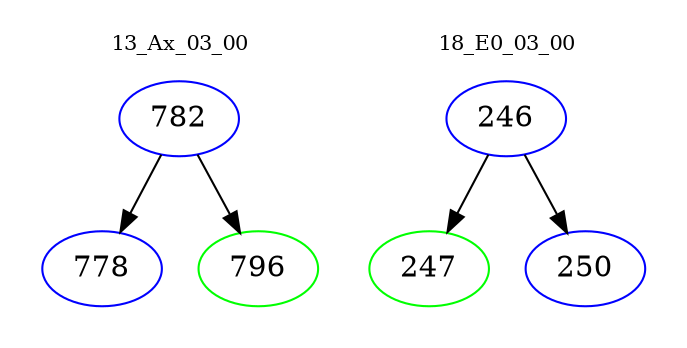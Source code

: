 digraph{
subgraph cluster_0 {
color = white
label = "13_Ax_03_00";
fontsize=10;
T0_782 [label="782", color="blue"]
T0_782 -> T0_778 [color="black"]
T0_778 [label="778", color="blue"]
T0_782 -> T0_796 [color="black"]
T0_796 [label="796", color="green"]
}
subgraph cluster_1 {
color = white
label = "18_E0_03_00";
fontsize=10;
T1_246 [label="246", color="blue"]
T1_246 -> T1_247 [color="black"]
T1_247 [label="247", color="green"]
T1_246 -> T1_250 [color="black"]
T1_250 [label="250", color="blue"]
}
}
